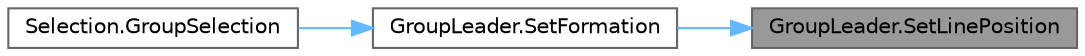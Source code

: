 digraph "GroupLeader.SetLinePosition"
{
 // LATEX_PDF_SIZE
  bgcolor="transparent";
  edge [fontname=Helvetica,fontsize=10,labelfontname=Helvetica,labelfontsize=10];
  node [fontname=Helvetica,fontsize=10,shape=box,height=0.2,width=0.4];
  rankdir="RL";
  Node1 [label="GroupLeader.SetLinePosition",height=0.2,width=0.4,color="gray40", fillcolor="grey60", style="filled", fontcolor="black",tooltip=" "];
  Node1 -> Node2 [dir="back",color="steelblue1",style="solid"];
  Node2 [label="GroupLeader.SetFormation",height=0.2,width=0.4,color="grey40", fillcolor="white", style="filled",URL="$class_group_leader.html#ae39ef3c1f8e4b7a9676b72e491203354",tooltip=" "];
  Node2 -> Node3 [dir="back",color="steelblue1",style="solid"];
  Node3 [label="Selection.GroupSelection",height=0.2,width=0.4,color="grey40", fillcolor="white", style="filled",URL="$class_selection.html#a1fd845df495405452cda91ff8cea543d",tooltip=" "];
}
